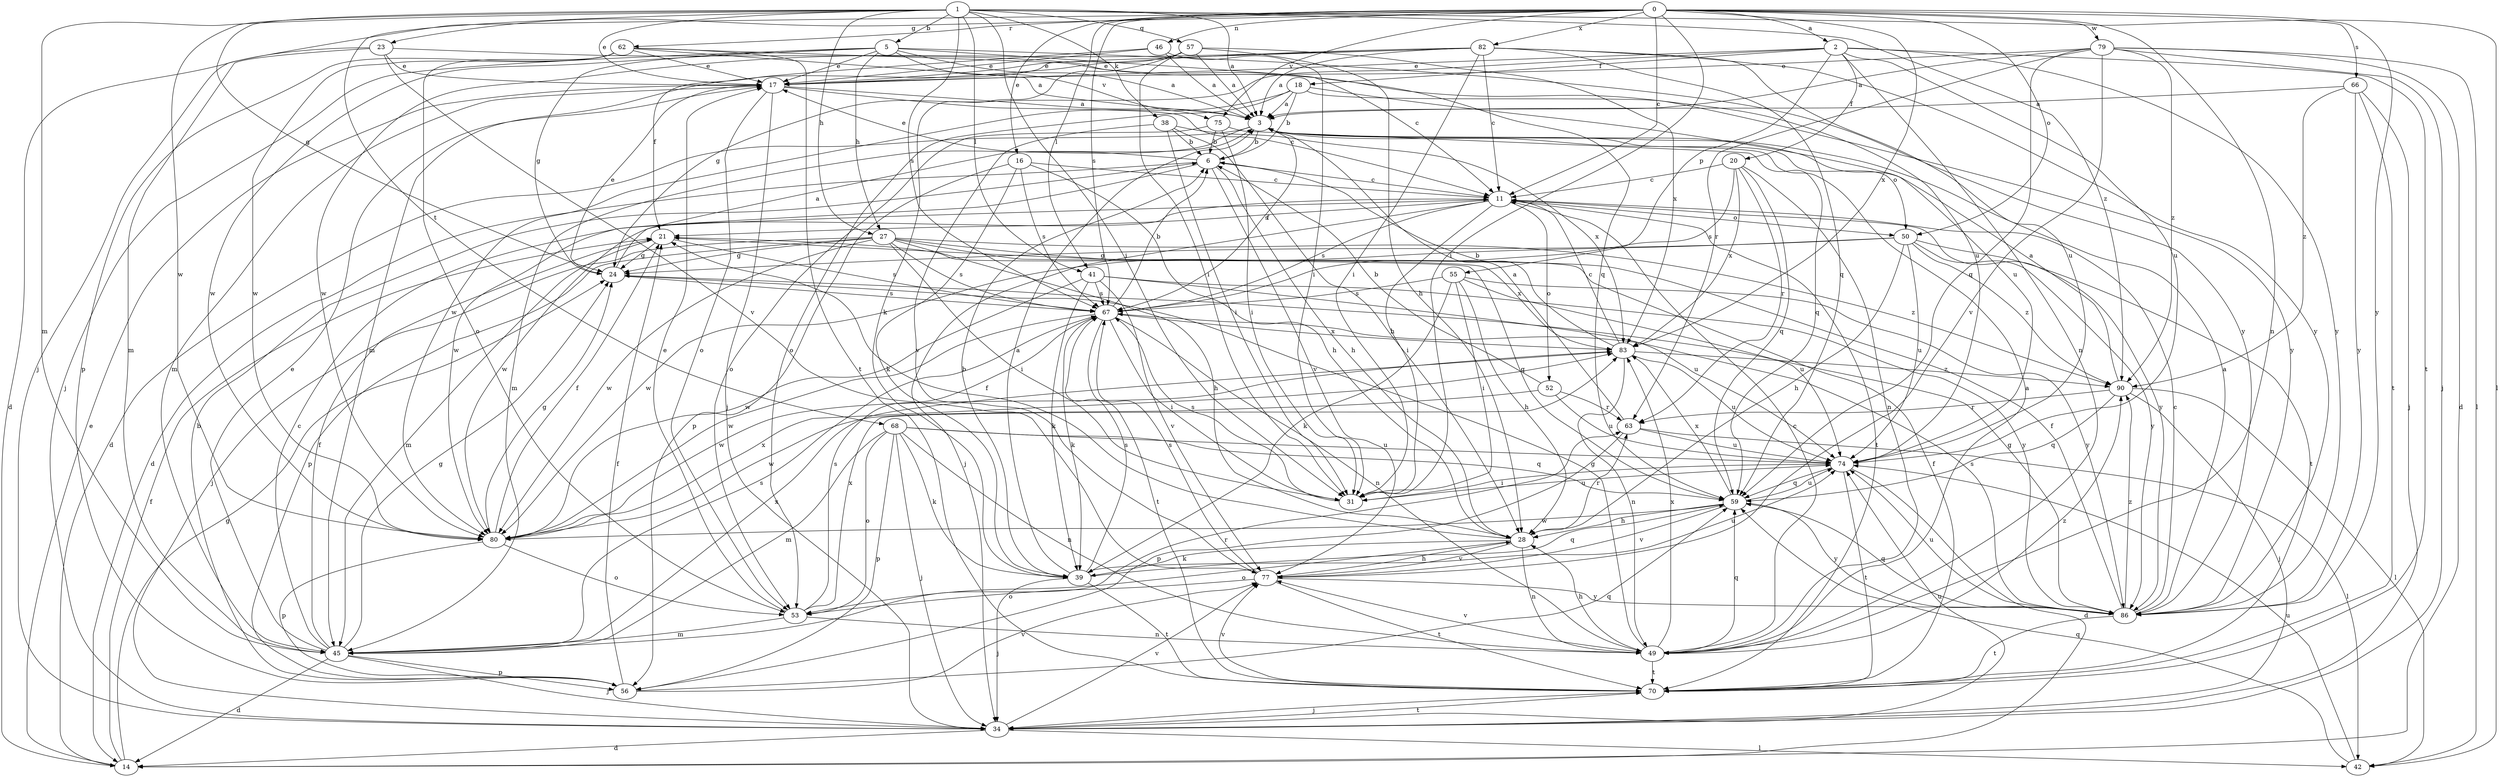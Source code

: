 strict digraph  {
0;
1;
2;
3;
5;
6;
11;
14;
16;
17;
18;
20;
21;
23;
24;
27;
28;
31;
34;
38;
39;
41;
42;
45;
46;
49;
50;
52;
53;
55;
56;
57;
59;
62;
63;
66;
67;
68;
70;
74;
75;
77;
79;
80;
82;
83;
86;
90;
0 -> 2  [label=a];
0 -> 11  [label=c];
0 -> 16  [label=e];
0 -> 23  [label=g];
0 -> 31  [label=i];
0 -> 34  [label=j];
0 -> 41  [label=l];
0 -> 46  [label=n];
0 -> 49  [label=n];
0 -> 50  [label=o];
0 -> 62  [label=r];
0 -> 66  [label=s];
0 -> 67  [label=s];
0 -> 75  [label=v];
0 -> 79  [label=w];
0 -> 82  [label=x];
0 -> 83  [label=x];
0 -> 86  [label=y];
1 -> 3  [label=a];
1 -> 5  [label=b];
1 -> 17  [label=e];
1 -> 24  [label=g];
1 -> 27  [label=h];
1 -> 31  [label=i];
1 -> 38  [label=k];
1 -> 41  [label=l];
1 -> 42  [label=l];
1 -> 45  [label=m];
1 -> 57  [label=q];
1 -> 67  [label=s];
1 -> 68  [label=t];
1 -> 80  [label=w];
1 -> 90  [label=z];
2 -> 17  [label=e];
2 -> 18  [label=f];
2 -> 20  [label=f];
2 -> 24  [label=g];
2 -> 49  [label=n];
2 -> 55  [label=p];
2 -> 70  [label=t];
2 -> 74  [label=u];
2 -> 86  [label=y];
3 -> 6  [label=b];
3 -> 14  [label=d];
3 -> 45  [label=m];
3 -> 50  [label=o];
3 -> 67  [label=s];
5 -> 3  [label=a];
5 -> 11  [label=c];
5 -> 17  [label=e];
5 -> 24  [label=g];
5 -> 27  [label=h];
5 -> 34  [label=j];
5 -> 75  [label=v];
5 -> 80  [label=w];
5 -> 86  [label=y];
6 -> 11  [label=c];
6 -> 14  [label=d];
6 -> 17  [label=e];
6 -> 28  [label=h];
6 -> 77  [label=v];
6 -> 80  [label=w];
11 -> 21  [label=f];
11 -> 31  [label=i];
11 -> 34  [label=j];
11 -> 50  [label=o];
11 -> 52  [label=o];
11 -> 67  [label=s];
11 -> 70  [label=t];
11 -> 80  [label=w];
11 -> 86  [label=y];
14 -> 17  [label=e];
14 -> 21  [label=f];
14 -> 24  [label=g];
16 -> 11  [label=c];
16 -> 28  [label=h];
16 -> 39  [label=k];
16 -> 56  [label=p];
16 -> 67  [label=s];
17 -> 3  [label=a];
17 -> 11  [label=c];
17 -> 34  [label=j];
17 -> 45  [label=m];
17 -> 53  [label=o];
18 -> 3  [label=a];
18 -> 6  [label=b];
18 -> 53  [label=o];
18 -> 74  [label=u];
18 -> 80  [label=w];
18 -> 86  [label=y];
20 -> 11  [label=c];
20 -> 49  [label=n];
20 -> 59  [label=q];
20 -> 63  [label=r];
20 -> 67  [label=s];
20 -> 83  [label=x];
21 -> 24  [label=g];
21 -> 45  [label=m];
21 -> 67  [label=s];
23 -> 14  [label=d];
23 -> 17  [label=e];
23 -> 45  [label=m];
23 -> 74  [label=u];
23 -> 77  [label=v];
24 -> 3  [label=a];
24 -> 17  [label=e];
24 -> 67  [label=s];
27 -> 24  [label=g];
27 -> 28  [label=h];
27 -> 31  [label=i];
27 -> 34  [label=j];
27 -> 56  [label=p];
27 -> 59  [label=q];
27 -> 67  [label=s];
27 -> 80  [label=w];
27 -> 83  [label=x];
27 -> 90  [label=z];
28 -> 21  [label=f];
28 -> 39  [label=k];
28 -> 49  [label=n];
28 -> 53  [label=o];
28 -> 63  [label=r];
28 -> 77  [label=v];
31 -> 67  [label=s];
31 -> 74  [label=u];
34 -> 14  [label=d];
34 -> 42  [label=l];
34 -> 70  [label=t];
34 -> 74  [label=u];
34 -> 77  [label=v];
38 -> 6  [label=b];
38 -> 28  [label=h];
38 -> 31  [label=i];
38 -> 77  [label=v];
38 -> 83  [label=x];
39 -> 3  [label=a];
39 -> 6  [label=b];
39 -> 34  [label=j];
39 -> 59  [label=q];
39 -> 67  [label=s];
39 -> 70  [label=t];
39 -> 74  [label=u];
41 -> 39  [label=k];
41 -> 67  [label=s];
41 -> 74  [label=u];
41 -> 77  [label=v];
41 -> 80  [label=w];
41 -> 86  [label=y];
42 -> 59  [label=q];
42 -> 74  [label=u];
45 -> 11  [label=c];
45 -> 14  [label=d];
45 -> 17  [label=e];
45 -> 21  [label=f];
45 -> 24  [label=g];
45 -> 34  [label=j];
45 -> 56  [label=p];
45 -> 63  [label=r];
45 -> 67  [label=s];
45 -> 83  [label=x];
46 -> 3  [label=a];
46 -> 17  [label=e];
46 -> 21  [label=f];
46 -> 31  [label=i];
49 -> 3  [label=a];
49 -> 11  [label=c];
49 -> 24  [label=g];
49 -> 28  [label=h];
49 -> 59  [label=q];
49 -> 70  [label=t];
49 -> 77  [label=v];
49 -> 83  [label=x];
49 -> 90  [label=z];
50 -> 24  [label=g];
50 -> 28  [label=h];
50 -> 70  [label=t];
50 -> 74  [label=u];
50 -> 80  [label=w];
50 -> 86  [label=y];
50 -> 90  [label=z];
52 -> 6  [label=b];
52 -> 63  [label=r];
52 -> 74  [label=u];
52 -> 80  [label=w];
53 -> 17  [label=e];
53 -> 45  [label=m];
53 -> 49  [label=n];
53 -> 67  [label=s];
53 -> 83  [label=x];
55 -> 28  [label=h];
55 -> 31  [label=i];
55 -> 39  [label=k];
55 -> 67  [label=s];
55 -> 74  [label=u];
55 -> 86  [label=y];
56 -> 6  [label=b];
56 -> 21  [label=f];
56 -> 59  [label=q];
56 -> 77  [label=v];
57 -> 3  [label=a];
57 -> 17  [label=e];
57 -> 28  [label=h];
57 -> 31  [label=i];
57 -> 39  [label=k];
57 -> 83  [label=x];
59 -> 28  [label=h];
59 -> 74  [label=u];
59 -> 77  [label=v];
59 -> 80  [label=w];
59 -> 83  [label=x];
59 -> 86  [label=y];
62 -> 3  [label=a];
62 -> 17  [label=e];
62 -> 53  [label=o];
62 -> 56  [label=p];
62 -> 59  [label=q];
62 -> 70  [label=t];
62 -> 80  [label=w];
63 -> 3  [label=a];
63 -> 42  [label=l];
63 -> 56  [label=p];
63 -> 74  [label=u];
66 -> 3  [label=a];
66 -> 34  [label=j];
66 -> 70  [label=t];
66 -> 86  [label=y];
66 -> 90  [label=z];
67 -> 6  [label=b];
67 -> 31  [label=i];
67 -> 39  [label=k];
67 -> 49  [label=n];
67 -> 70  [label=t];
67 -> 80  [label=w];
67 -> 83  [label=x];
68 -> 34  [label=j];
68 -> 39  [label=k];
68 -> 45  [label=m];
68 -> 49  [label=n];
68 -> 53  [label=o];
68 -> 56  [label=p];
68 -> 59  [label=q];
68 -> 74  [label=u];
70 -> 21  [label=f];
70 -> 34  [label=j];
70 -> 77  [label=v];
74 -> 14  [label=d];
74 -> 31  [label=i];
74 -> 59  [label=q];
74 -> 70  [label=t];
75 -> 6  [label=b];
75 -> 31  [label=i];
75 -> 53  [label=o];
75 -> 59  [label=q];
77 -> 28  [label=h];
77 -> 53  [label=o];
77 -> 67  [label=s];
77 -> 70  [label=t];
77 -> 86  [label=y];
79 -> 3  [label=a];
79 -> 14  [label=d];
79 -> 17  [label=e];
79 -> 34  [label=j];
79 -> 42  [label=l];
79 -> 59  [label=q];
79 -> 63  [label=r];
79 -> 77  [label=v];
79 -> 90  [label=z];
80 -> 21  [label=f];
80 -> 24  [label=g];
80 -> 53  [label=o];
80 -> 56  [label=p];
80 -> 83  [label=x];
82 -> 3  [label=a];
82 -> 11  [label=c];
82 -> 17  [label=e];
82 -> 31  [label=i];
82 -> 45  [label=m];
82 -> 59  [label=q];
82 -> 74  [label=u];
82 -> 80  [label=w];
82 -> 86  [label=y];
83 -> 6  [label=b];
83 -> 11  [label=c];
83 -> 49  [label=n];
83 -> 74  [label=u];
83 -> 80  [label=w];
83 -> 90  [label=z];
86 -> 3  [label=a];
86 -> 11  [label=c];
86 -> 21  [label=f];
86 -> 24  [label=g];
86 -> 59  [label=q];
86 -> 67  [label=s];
86 -> 70  [label=t];
86 -> 74  [label=u];
86 -> 90  [label=z];
90 -> 3  [label=a];
90 -> 34  [label=j];
90 -> 42  [label=l];
90 -> 59  [label=q];
90 -> 63  [label=r];
}
